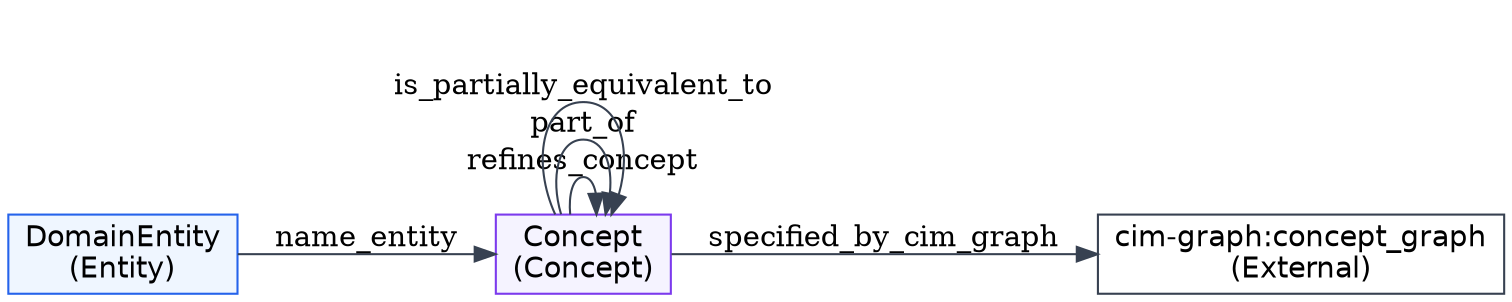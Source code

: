 digraph UL {
  rankdir=LR;
  node [shape=box, style=filled, fontname=Helvetica];

  "CIM.Graph" [label="cim-graph:concept_graph
(External)", color="#374151", fillcolor="#ffffff"];
  "Concept" [label="Concept
(Concept)", color="#7c3aed", fillcolor="#f5f3ff"];
  "DomainEntity" [label="DomainEntity
(Entity)", color="#2563eb", fillcolor="#eff6ff"];

  "Concept" -> "Concept" [label="refines_concept", color="#374151", style="solid"];
  "Concept" -> "Concept" [label="part_of", color="#374151", style="solid"];
  "Concept" -> "Concept" [label="is_partially_equivalent_to", color="#374151", style="solid"];
  "DomainEntity" -> "Concept" [label="name_entity", color="#374151", style="solid"];
  "Concept" -> "CIM.Graph" [label="specified_by_cim_graph", color="#374151", style="solid"];
}
